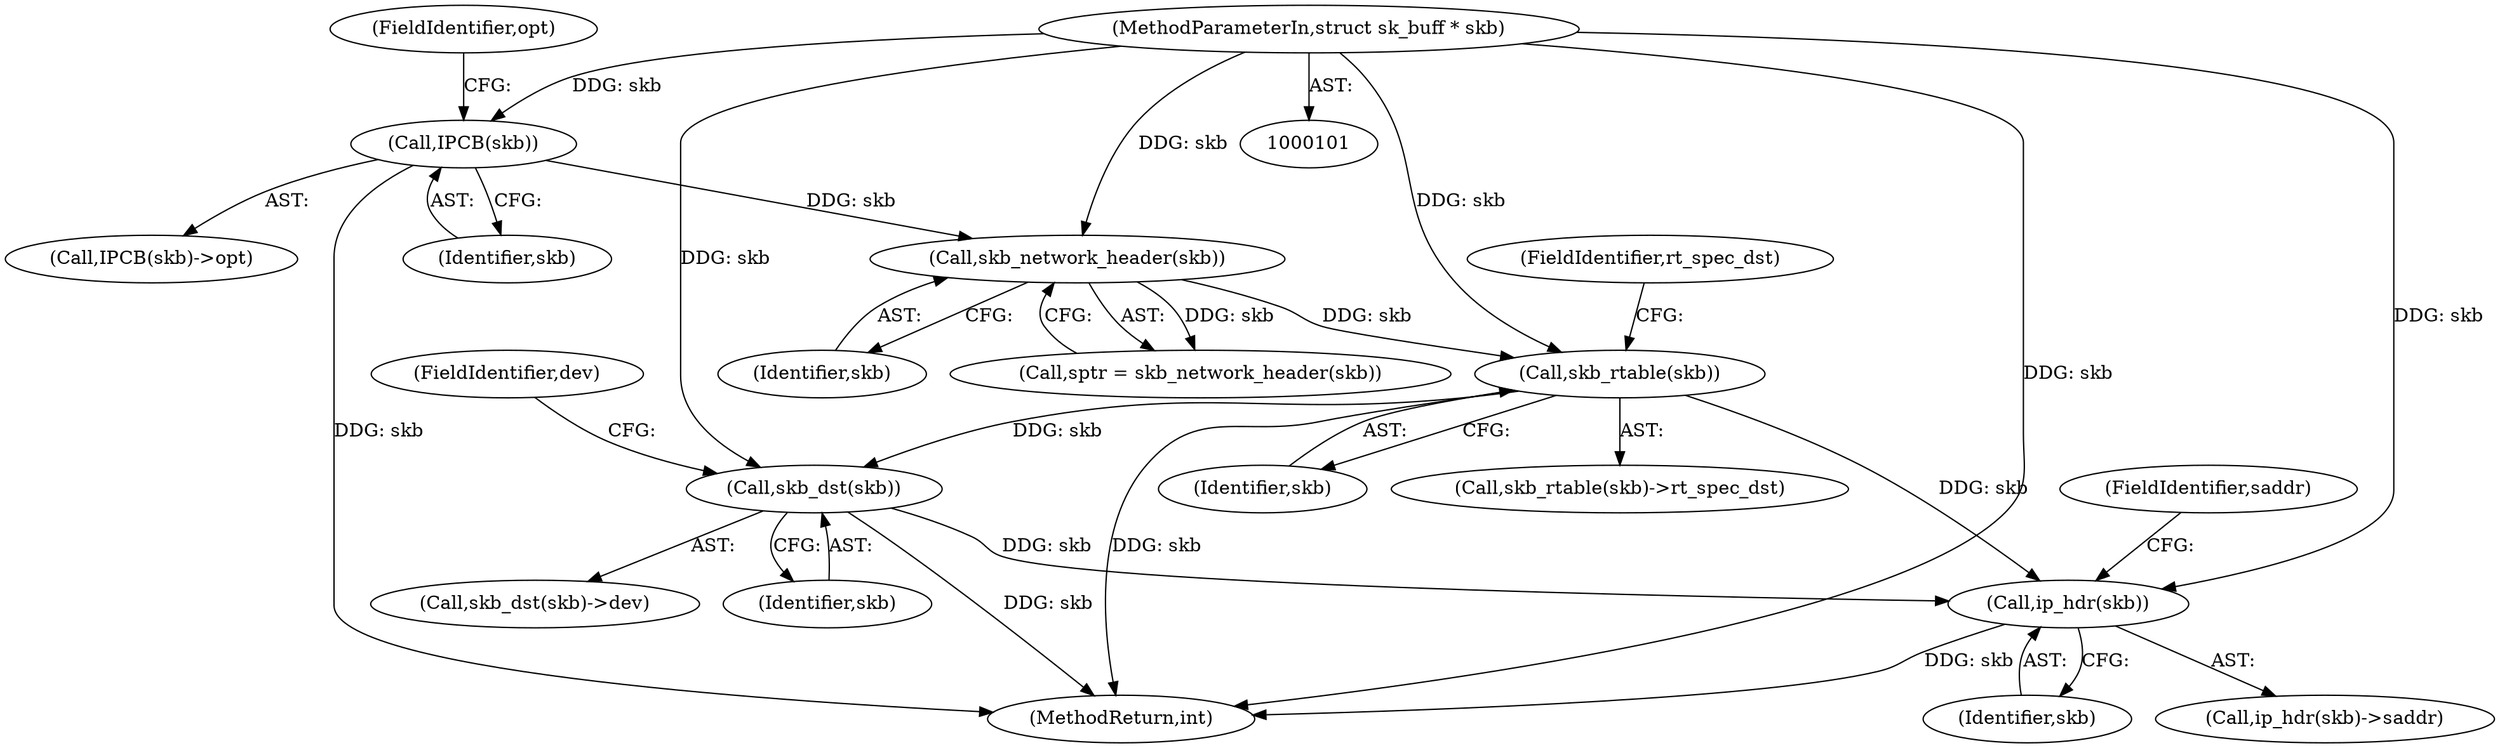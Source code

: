 digraph "0_linux_f6d8bd051c391c1c0458a30b2a7abcd939329259_16@pointer" {
"1000360" [label="(Call,skb_dst(skb))"];
"1000150" [label="(Call,skb_rtable(skb))"];
"1000140" [label="(Call,skb_network_header(skb))"];
"1000121" [label="(Call,IPCB(skb))"];
"1000103" [label="(MethodParameterIn,struct sk_buff * skb)"];
"1000478" [label="(Call,ip_hdr(skb))"];
"1000361" [label="(Identifier,skb)"];
"1000479" [label="(Identifier,skb)"];
"1000138" [label="(Call,sptr = skb_network_header(skb))"];
"1000477" [label="(Call,ip_hdr(skb)->saddr)"];
"1000359" [label="(Call,skb_dst(skb)->dev)"];
"1000151" [label="(Identifier,skb)"];
"1000478" [label="(Call,ip_hdr(skb))"];
"1000120" [label="(Call,IPCB(skb)->opt)"];
"1000140" [label="(Call,skb_network_header(skb))"];
"1000362" [label="(FieldIdentifier,dev)"];
"1000141" [label="(Identifier,skb)"];
"1000480" [label="(FieldIdentifier,saddr)"];
"1000123" [label="(FieldIdentifier,opt)"];
"1000150" [label="(Call,skb_rtable(skb))"];
"1000152" [label="(FieldIdentifier,rt_spec_dst)"];
"1000149" [label="(Call,skb_rtable(skb)->rt_spec_dst)"];
"1000618" [label="(MethodReturn,int)"];
"1000360" [label="(Call,skb_dst(skb))"];
"1000122" [label="(Identifier,skb)"];
"1000103" [label="(MethodParameterIn,struct sk_buff * skb)"];
"1000121" [label="(Call,IPCB(skb))"];
"1000360" -> "1000359"  [label="AST: "];
"1000360" -> "1000361"  [label="CFG: "];
"1000361" -> "1000360"  [label="AST: "];
"1000362" -> "1000360"  [label="CFG: "];
"1000360" -> "1000618"  [label="DDG: skb"];
"1000150" -> "1000360"  [label="DDG: skb"];
"1000103" -> "1000360"  [label="DDG: skb"];
"1000360" -> "1000478"  [label="DDG: skb"];
"1000150" -> "1000149"  [label="AST: "];
"1000150" -> "1000151"  [label="CFG: "];
"1000151" -> "1000150"  [label="AST: "];
"1000152" -> "1000150"  [label="CFG: "];
"1000150" -> "1000618"  [label="DDG: skb"];
"1000140" -> "1000150"  [label="DDG: skb"];
"1000103" -> "1000150"  [label="DDG: skb"];
"1000150" -> "1000478"  [label="DDG: skb"];
"1000140" -> "1000138"  [label="AST: "];
"1000140" -> "1000141"  [label="CFG: "];
"1000141" -> "1000140"  [label="AST: "];
"1000138" -> "1000140"  [label="CFG: "];
"1000140" -> "1000138"  [label="DDG: skb"];
"1000121" -> "1000140"  [label="DDG: skb"];
"1000103" -> "1000140"  [label="DDG: skb"];
"1000121" -> "1000120"  [label="AST: "];
"1000121" -> "1000122"  [label="CFG: "];
"1000122" -> "1000121"  [label="AST: "];
"1000123" -> "1000121"  [label="CFG: "];
"1000121" -> "1000618"  [label="DDG: skb"];
"1000103" -> "1000121"  [label="DDG: skb"];
"1000103" -> "1000101"  [label="AST: "];
"1000103" -> "1000618"  [label="DDG: skb"];
"1000103" -> "1000478"  [label="DDG: skb"];
"1000478" -> "1000477"  [label="AST: "];
"1000478" -> "1000479"  [label="CFG: "];
"1000479" -> "1000478"  [label="AST: "];
"1000480" -> "1000478"  [label="CFG: "];
"1000478" -> "1000618"  [label="DDG: skb"];
}
